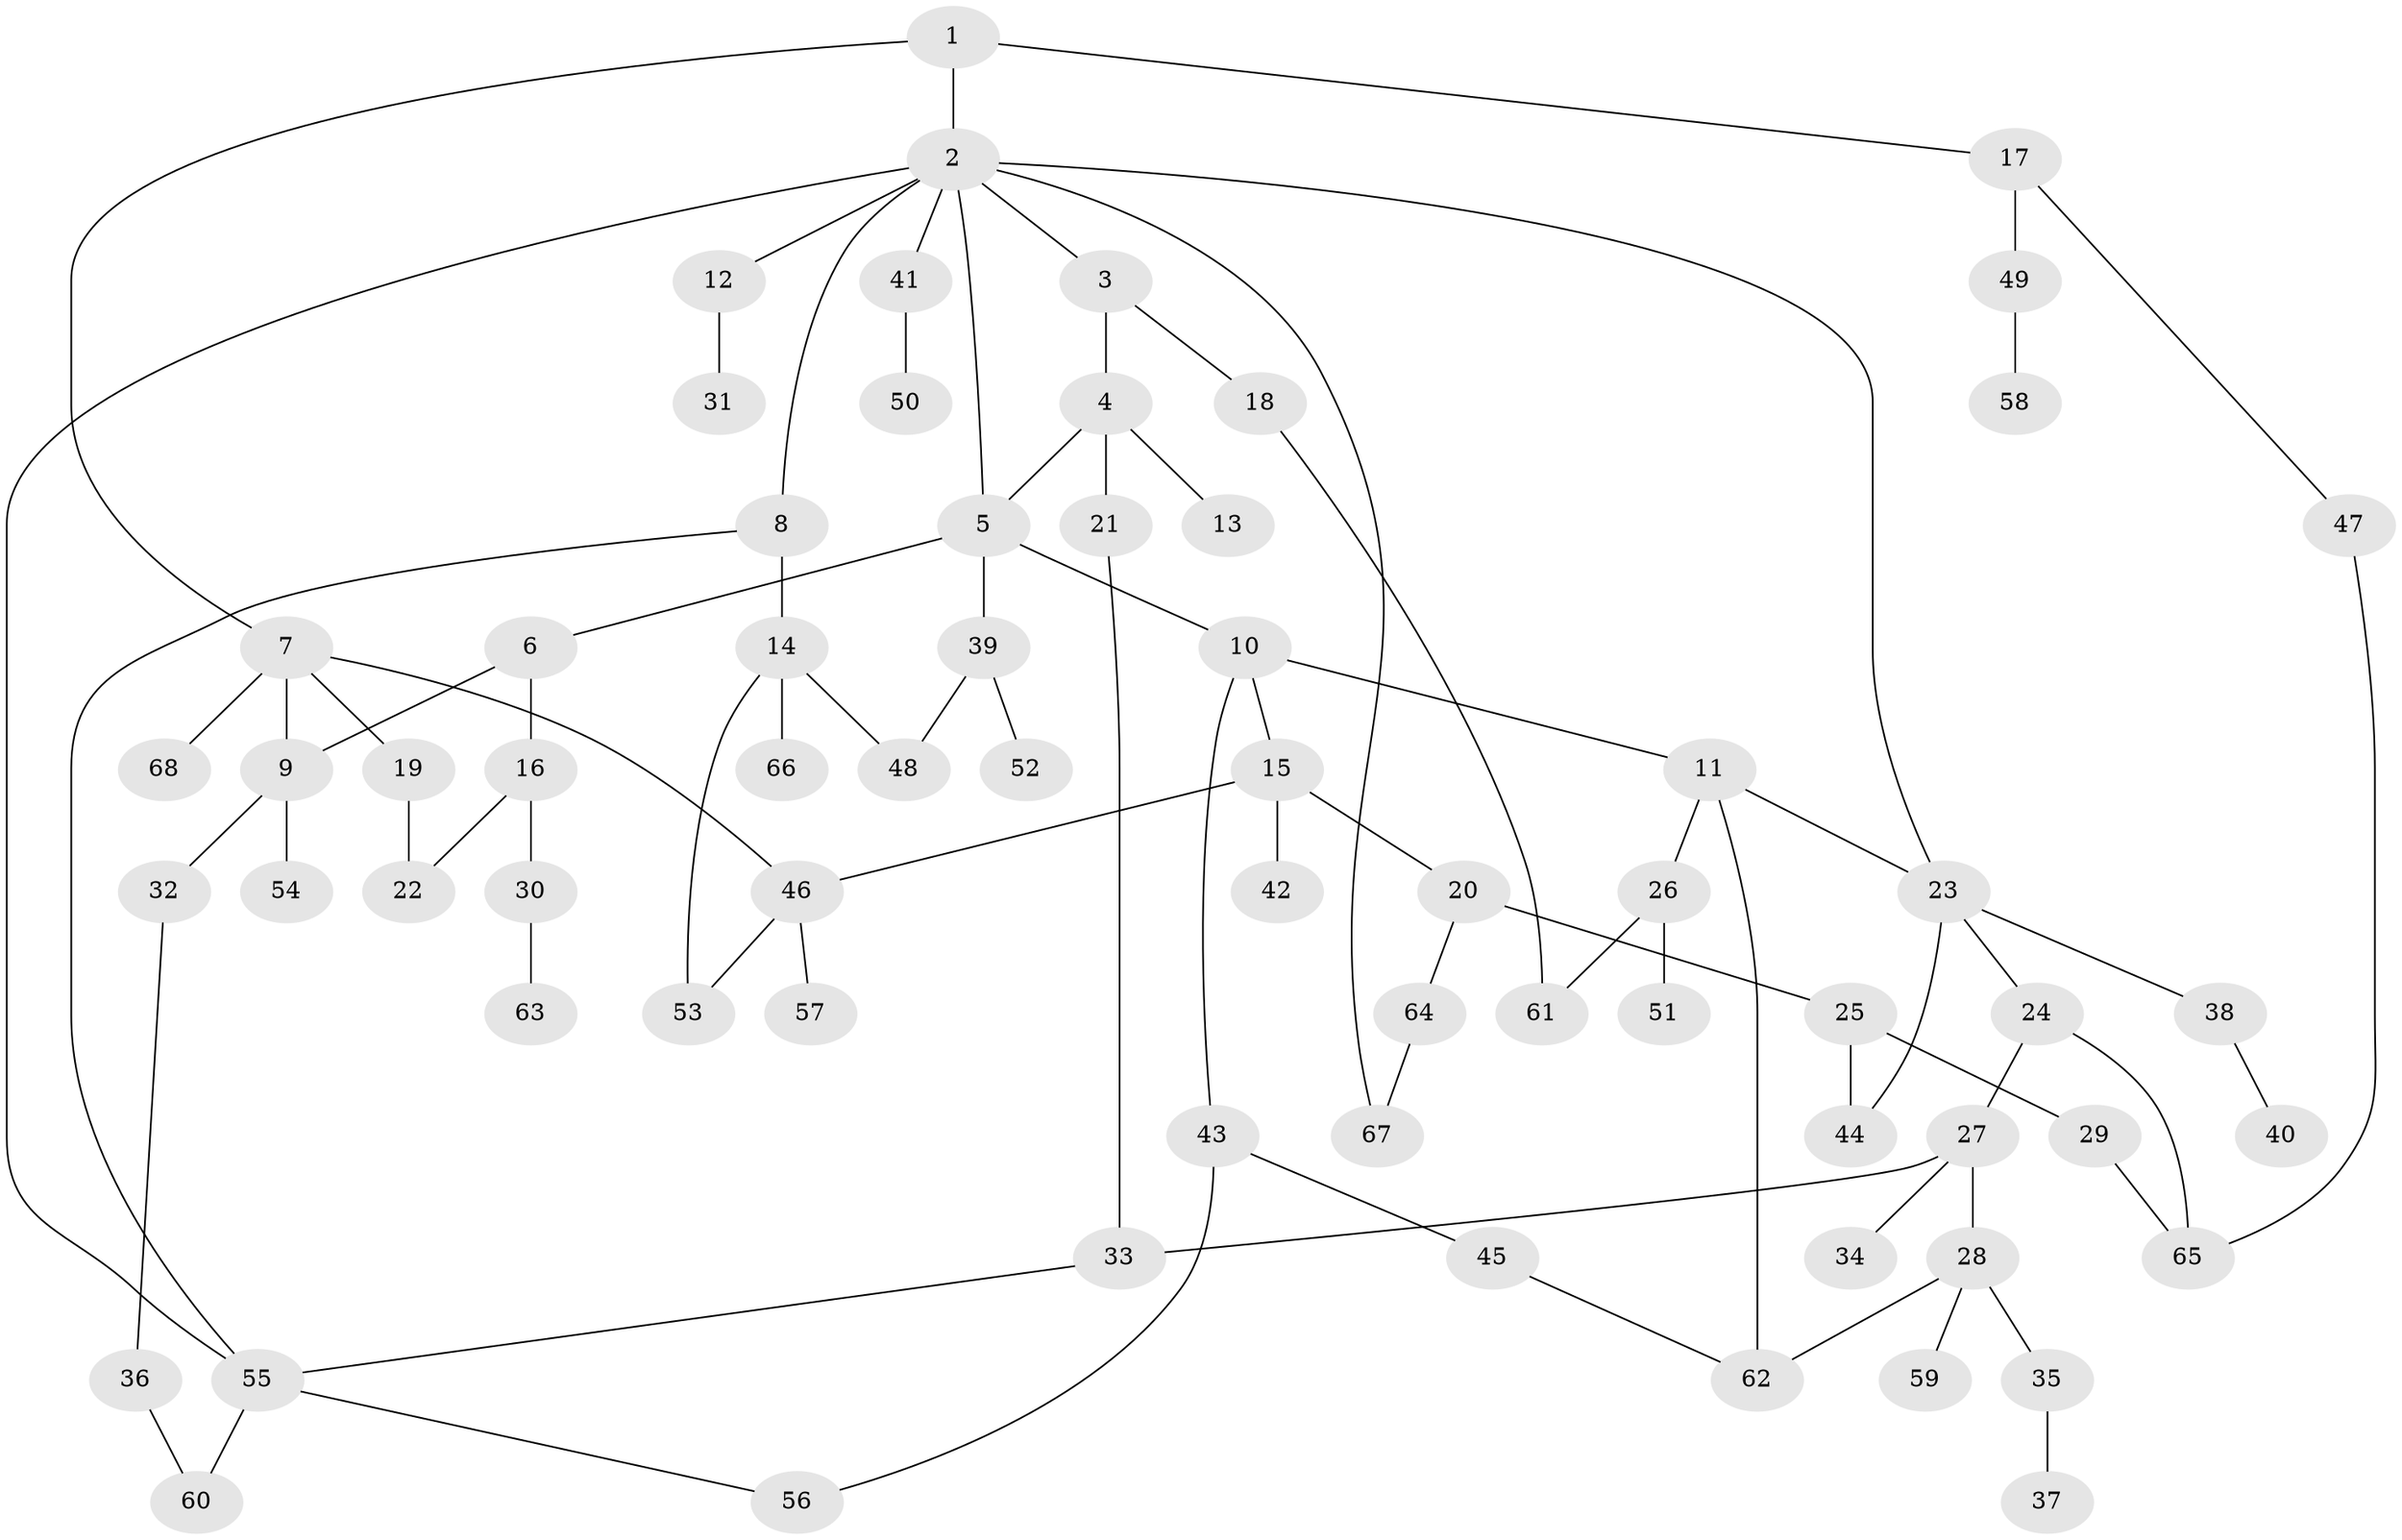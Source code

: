 // Generated by graph-tools (version 1.1) at 2025/25/03/09/25 03:25:30]
// undirected, 68 vertices, 86 edges
graph export_dot {
graph [start="1"]
  node [color=gray90,style=filled];
  1;
  2;
  3;
  4;
  5;
  6;
  7;
  8;
  9;
  10;
  11;
  12;
  13;
  14;
  15;
  16;
  17;
  18;
  19;
  20;
  21;
  22;
  23;
  24;
  25;
  26;
  27;
  28;
  29;
  30;
  31;
  32;
  33;
  34;
  35;
  36;
  37;
  38;
  39;
  40;
  41;
  42;
  43;
  44;
  45;
  46;
  47;
  48;
  49;
  50;
  51;
  52;
  53;
  54;
  55;
  56;
  57;
  58;
  59;
  60;
  61;
  62;
  63;
  64;
  65;
  66;
  67;
  68;
  1 -- 2;
  1 -- 7;
  1 -- 17;
  2 -- 3;
  2 -- 5;
  2 -- 8;
  2 -- 12;
  2 -- 23;
  2 -- 41;
  2 -- 55;
  2 -- 67;
  3 -- 4;
  3 -- 18;
  4 -- 13;
  4 -- 21;
  4 -- 5;
  5 -- 6;
  5 -- 10;
  5 -- 39;
  6 -- 9;
  6 -- 16;
  7 -- 19;
  7 -- 46;
  7 -- 68;
  7 -- 9;
  8 -- 14;
  8 -- 55;
  9 -- 32;
  9 -- 54;
  10 -- 11;
  10 -- 15;
  10 -- 43;
  11 -- 26;
  11 -- 62;
  11 -- 23;
  12 -- 31;
  14 -- 48;
  14 -- 66;
  14 -- 53;
  15 -- 20;
  15 -- 42;
  15 -- 46;
  16 -- 22;
  16 -- 30;
  17 -- 47;
  17 -- 49;
  18 -- 61;
  19 -- 22;
  20 -- 25;
  20 -- 64;
  21 -- 33;
  23 -- 24;
  23 -- 38;
  23 -- 44;
  24 -- 27;
  24 -- 65;
  25 -- 29;
  25 -- 44;
  26 -- 51;
  26 -- 61;
  27 -- 28;
  27 -- 34;
  27 -- 33;
  28 -- 35;
  28 -- 59;
  28 -- 62;
  29 -- 65;
  30 -- 63;
  32 -- 36;
  33 -- 55;
  35 -- 37;
  36 -- 60;
  38 -- 40;
  39 -- 52;
  39 -- 48;
  41 -- 50;
  43 -- 45;
  43 -- 56;
  45 -- 62;
  46 -- 53;
  46 -- 57;
  47 -- 65;
  49 -- 58;
  55 -- 60;
  55 -- 56;
  64 -- 67;
}
